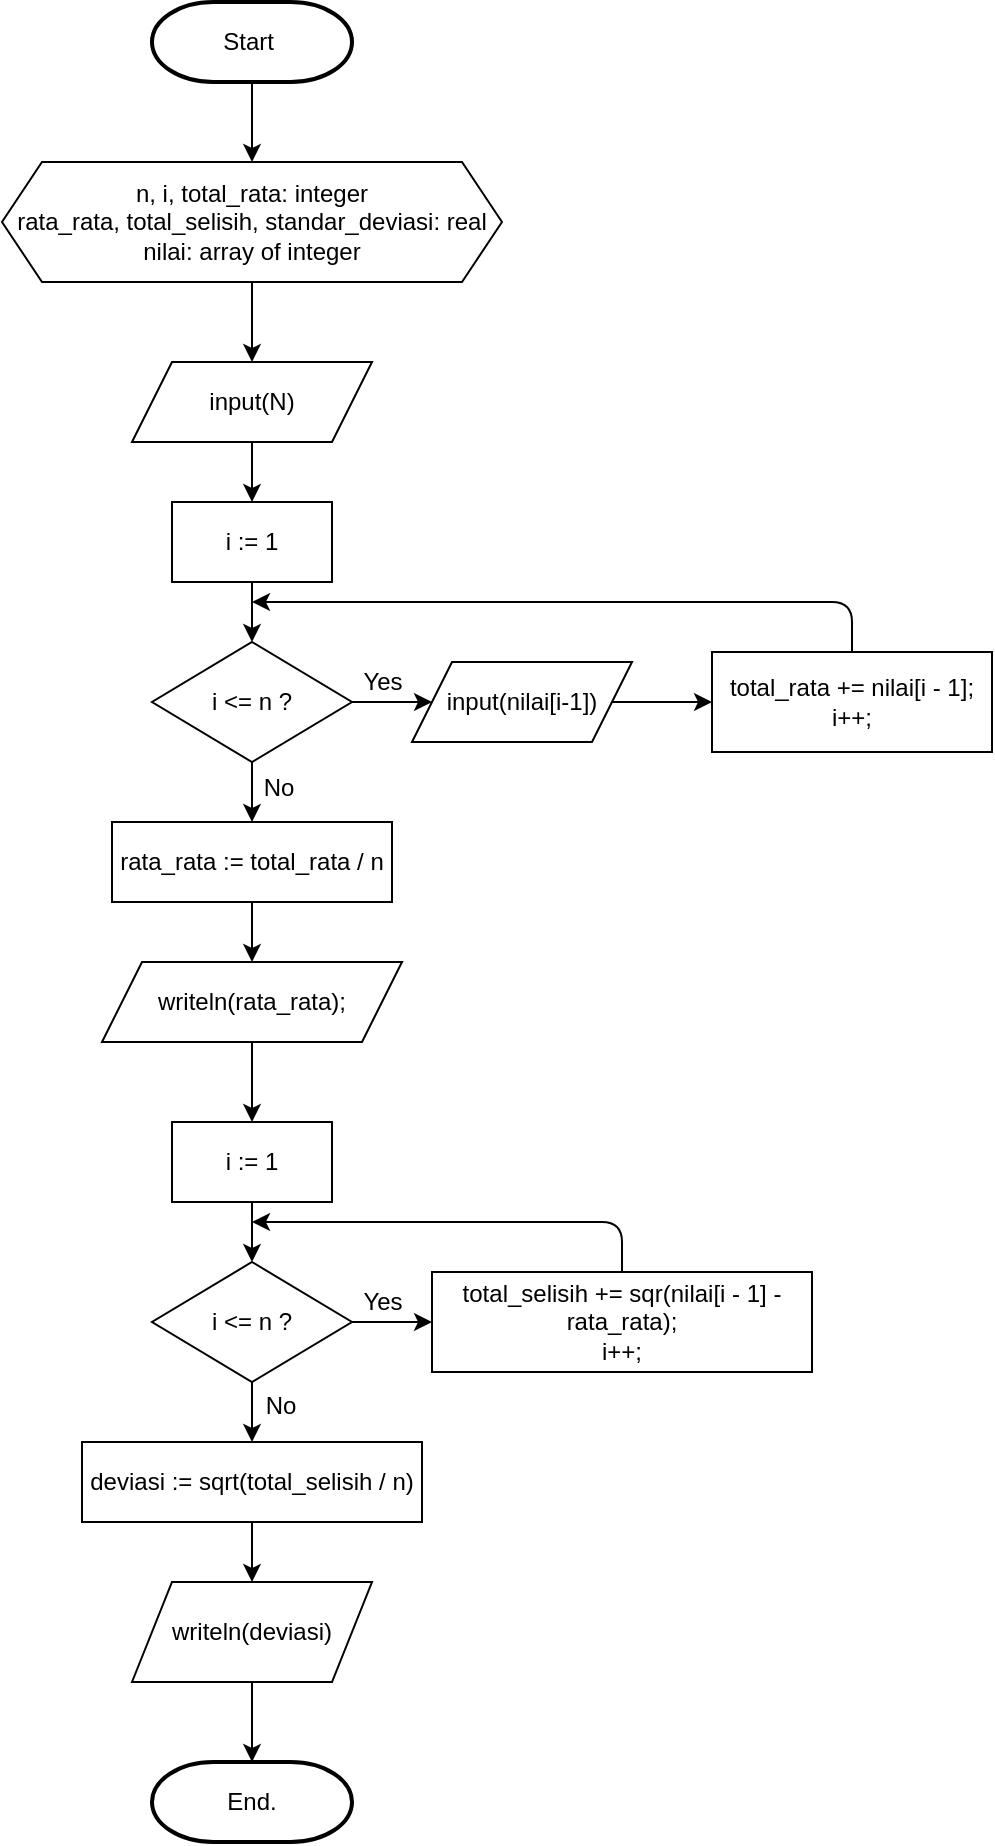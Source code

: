 <mxfile>
    <diagram id="riZsNCh2ceKFeizB5HIh" name="Page-1">
        <mxGraphModel dx="1395" dy="569" grid="1" gridSize="10" guides="1" tooltips="1" connect="1" arrows="1" fold="1" page="1" pageScale="1" pageWidth="850" pageHeight="1100" math="0" shadow="0">
            <root>
                <mxCell id="0"/>
                <mxCell id="1" parent="0"/>
                <mxCell id="6" style="edgeStyle=none;html=1;entryX=0.5;entryY=0;entryDx=0;entryDy=0;" edge="1" parent="1" source="4" target="5">
                    <mxGeometry relative="1" as="geometry"/>
                </mxCell>
                <mxCell id="4" value="Start&amp;nbsp;" style="strokeWidth=2;html=1;shape=mxgraph.flowchart.terminator;whiteSpace=wrap;" vertex="1" parent="1">
                    <mxGeometry x="310" y="80" width="100" height="40" as="geometry"/>
                </mxCell>
                <mxCell id="12" style="edgeStyle=none;html=1;entryX=0.5;entryY=0;entryDx=0;entryDy=0;" edge="1" parent="1" source="5" target="9">
                    <mxGeometry relative="1" as="geometry"/>
                </mxCell>
                <mxCell id="5" value="n, i, total_rata: integer&lt;br&gt;rata_rata, total_selisih, standar_deviasi: real&lt;br&gt;nilai: array of integer" style="shape=hexagon;perimeter=hexagonPerimeter2;whiteSpace=wrap;html=1;fixedSize=1;" vertex="1" parent="1">
                    <mxGeometry x="235" y="160" width="250" height="60" as="geometry"/>
                </mxCell>
                <mxCell id="14" value="" style="edgeStyle=none;html=1;" edge="1" parent="1" source="9" target="13">
                    <mxGeometry relative="1" as="geometry"/>
                </mxCell>
                <mxCell id="9" value="input(N)" style="shape=parallelogram;perimeter=parallelogramPerimeter;whiteSpace=wrap;html=1;fixedSize=1;" vertex="1" parent="1">
                    <mxGeometry x="300" y="260" width="120" height="40" as="geometry"/>
                </mxCell>
                <mxCell id="16" value="" style="edgeStyle=none;html=1;" edge="1" parent="1" source="13" target="15">
                    <mxGeometry relative="1" as="geometry"/>
                </mxCell>
                <mxCell id="13" value="i := 1" style="whiteSpace=wrap;html=1;" vertex="1" parent="1">
                    <mxGeometry x="320" y="330" width="80" height="40" as="geometry"/>
                </mxCell>
                <mxCell id="19" value="" style="edgeStyle=none;html=1;" edge="1" parent="1" source="15" target="18">
                    <mxGeometry relative="1" as="geometry"/>
                </mxCell>
                <mxCell id="27" style="edgeStyle=none;html=1;entryX=0.5;entryY=0;entryDx=0;entryDy=0;" edge="1" parent="1" source="15" target="26">
                    <mxGeometry relative="1" as="geometry"/>
                </mxCell>
                <mxCell id="15" value="i &amp;lt;= n ?" style="rhombus;whiteSpace=wrap;html=1;" vertex="1" parent="1">
                    <mxGeometry x="310" y="400" width="100" height="60" as="geometry"/>
                </mxCell>
                <mxCell id="21" value="" style="edgeStyle=none;html=1;" edge="1" parent="1" source="18" target="20">
                    <mxGeometry relative="1" as="geometry"/>
                </mxCell>
                <mxCell id="18" value="input(nilai[i-1])" style="shape=parallelogram;perimeter=parallelogramPerimeter;whiteSpace=wrap;html=1;fixedSize=1;" vertex="1" parent="1">
                    <mxGeometry x="440" y="410" width="110" height="40" as="geometry"/>
                </mxCell>
                <mxCell id="24" style="edgeStyle=none;html=1;" edge="1" parent="1" source="20">
                    <mxGeometry relative="1" as="geometry">
                        <mxPoint x="360" y="380.0" as="targetPoint"/>
                        <Array as="points">
                            <mxPoint x="660" y="380"/>
                        </Array>
                    </mxGeometry>
                </mxCell>
                <mxCell id="20" value="total_rata += nilai[i - 1];&lt;br&gt;i++;" style="whiteSpace=wrap;html=1;" vertex="1" parent="1">
                    <mxGeometry x="590" y="405" width="140" height="50" as="geometry"/>
                </mxCell>
                <mxCell id="25" value="Yes" style="text;html=1;align=center;verticalAlign=middle;resizable=0;points=[];autosize=1;strokeColor=none;fillColor=none;" vertex="1" parent="1">
                    <mxGeometry x="405" y="405" width="40" height="30" as="geometry"/>
                </mxCell>
                <mxCell id="30" style="edgeStyle=none;html=1;exitX=0.5;exitY=1;exitDx=0;exitDy=0;entryX=0.5;entryY=0;entryDx=0;entryDy=0;" edge="1" parent="1" source="26" target="29">
                    <mxGeometry relative="1" as="geometry"/>
                </mxCell>
                <mxCell id="26" value="rata_rata := total_rata / n" style="whiteSpace=wrap;html=1;" vertex="1" parent="1">
                    <mxGeometry x="290" y="490" width="140" height="40" as="geometry"/>
                </mxCell>
                <mxCell id="41" style="edgeStyle=none;html=1;exitX=0.5;exitY=1;exitDx=0;exitDy=0;entryX=0.5;entryY=0;entryDx=0;entryDy=0;" edge="1" parent="1" source="29" target="32">
                    <mxGeometry relative="1" as="geometry"/>
                </mxCell>
                <mxCell id="29" value="writeln(rata_rata);" style="shape=parallelogram;perimeter=parallelogramPerimeter;whiteSpace=wrap;html=1;fixedSize=1;" vertex="1" parent="1">
                    <mxGeometry x="285" y="560" width="150" height="40" as="geometry"/>
                </mxCell>
                <mxCell id="31" value="" style="edgeStyle=none;html=1;" edge="1" parent="1" source="32" target="35">
                    <mxGeometry relative="1" as="geometry"/>
                </mxCell>
                <mxCell id="32" value="i := 1" style="whiteSpace=wrap;html=1;" vertex="1" parent="1">
                    <mxGeometry x="320" y="640" width="80" height="40" as="geometry"/>
                </mxCell>
                <mxCell id="33" value="" style="edgeStyle=none;html=1;" edge="1" parent="1" source="35">
                    <mxGeometry relative="1" as="geometry">
                        <mxPoint x="450" y="740" as="targetPoint"/>
                    </mxGeometry>
                </mxCell>
                <mxCell id="44" value="" style="edgeStyle=none;html=1;" edge="1" parent="1" source="35" target="43">
                    <mxGeometry relative="1" as="geometry"/>
                </mxCell>
                <mxCell id="35" value="i &amp;lt;= n ?" style="rhombus;whiteSpace=wrap;html=1;" vertex="1" parent="1">
                    <mxGeometry x="310" y="710" width="100" height="60" as="geometry"/>
                </mxCell>
                <mxCell id="42" style="edgeStyle=none;html=1;exitX=0.5;exitY=0;exitDx=0;exitDy=0;" edge="1" parent="1" source="39">
                    <mxGeometry relative="1" as="geometry">
                        <mxPoint x="360" y="690" as="targetPoint"/>
                        <Array as="points">
                            <mxPoint x="545" y="690"/>
                        </Array>
                    </mxGeometry>
                </mxCell>
                <mxCell id="39" value="total_selisih += sqr(nilai[i - 1] - rata_rata);&lt;br&gt;i++;" style="whiteSpace=wrap;html=1;" vertex="1" parent="1">
                    <mxGeometry x="450" y="715" width="190" height="50" as="geometry"/>
                </mxCell>
                <mxCell id="40" value="Yes" style="text;html=1;align=center;verticalAlign=middle;resizable=0;points=[];autosize=1;strokeColor=none;fillColor=none;" vertex="1" parent="1">
                    <mxGeometry x="405" y="715" width="40" height="30" as="geometry"/>
                </mxCell>
                <mxCell id="47" style="edgeStyle=none;html=1;exitX=0.5;exitY=1;exitDx=0;exitDy=0;entryX=0.5;entryY=0;entryDx=0;entryDy=0;" edge="1" parent="1" source="43" target="46">
                    <mxGeometry relative="1" as="geometry"/>
                </mxCell>
                <mxCell id="43" value="deviasi := sqrt(total_selisih / n)" style="whiteSpace=wrap;html=1;" vertex="1" parent="1">
                    <mxGeometry x="275" y="800" width="170" height="40" as="geometry"/>
                </mxCell>
                <mxCell id="45" value="No" style="text;html=1;align=center;verticalAlign=middle;resizable=0;points=[];autosize=1;strokeColor=none;fillColor=none;" vertex="1" parent="1">
                    <mxGeometry x="354" y="767" width="40" height="30" as="geometry"/>
                </mxCell>
                <mxCell id="49" style="edgeStyle=none;html=1;exitX=0.5;exitY=1;exitDx=0;exitDy=0;entryX=0.5;entryY=0;entryDx=0;entryDy=0;entryPerimeter=0;" edge="1" parent="1" source="46" target="48">
                    <mxGeometry relative="1" as="geometry"/>
                </mxCell>
                <mxCell id="46" value="writeln(deviasi)" style="shape=parallelogram;perimeter=parallelogramPerimeter;whiteSpace=wrap;html=1;fixedSize=1;" vertex="1" parent="1">
                    <mxGeometry x="300" y="870" width="120" height="50" as="geometry"/>
                </mxCell>
                <mxCell id="48" value="End." style="strokeWidth=2;html=1;shape=mxgraph.flowchart.terminator;whiteSpace=wrap;" vertex="1" parent="1">
                    <mxGeometry x="310" y="960" width="100" height="40" as="geometry"/>
                </mxCell>
                <mxCell id="50" value="No" style="text;html=1;align=center;verticalAlign=middle;resizable=0;points=[];autosize=1;strokeColor=none;fillColor=none;" vertex="1" parent="1">
                    <mxGeometry x="353" y="458" width="40" height="30" as="geometry"/>
                </mxCell>
            </root>
        </mxGraphModel>
    </diagram>
</mxfile>